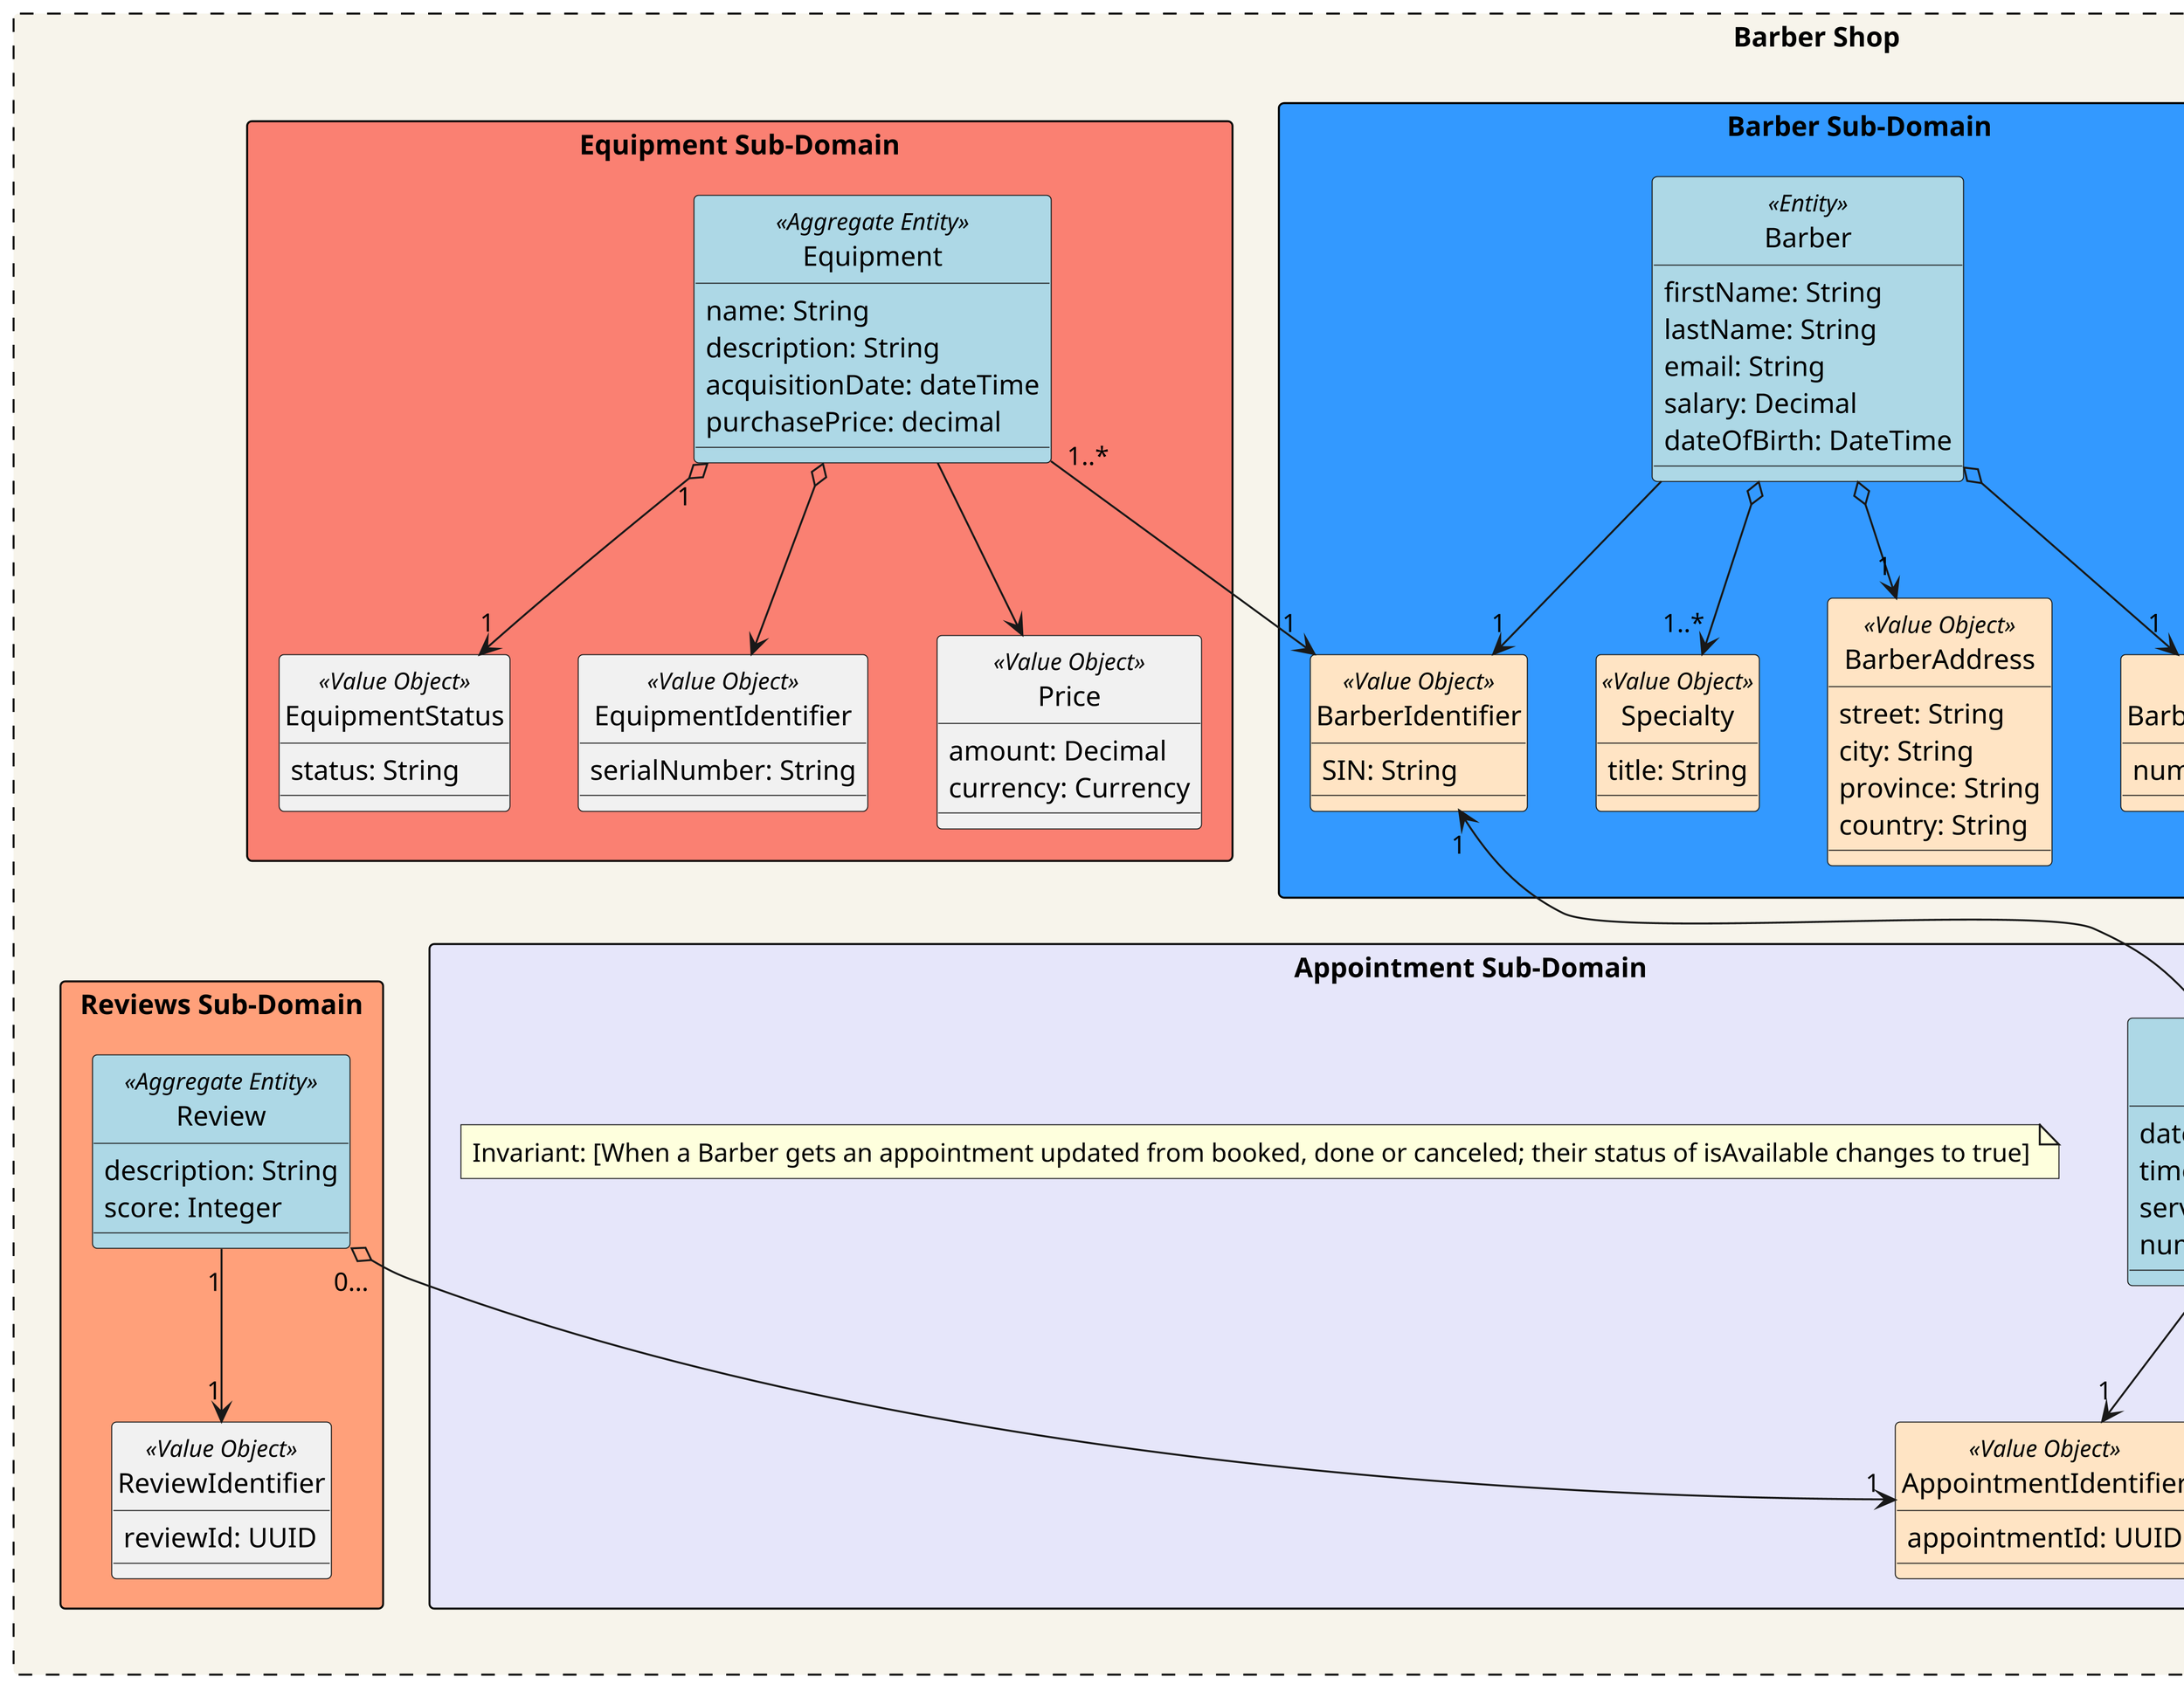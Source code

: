 @startuml
hide circle
top to bottom direction

!define ENTITY(entityName) class entityName << Entity >>
!define AGGREGATE_ENTITY(aggregateName) class aggregateName << Aggregate Entity>>
!define AGGREGATE_ROOT(aggregateRootName) class aggregateRootName << Aggregate Root >>
!define AGGREGATE_ROOT_ENTITY(aggregateRootEntityName) class aggregateRootEntityName << Aggregate Root >> << Entity >>
!define VALUE_OBJECT(valueObjectName) class valueObjectName << Value Object >>
!define DESCRIPTION(description) class description
!pragma useVerticalIf on
skinparam dpi 350
skinparam packageStyle rectangle
skinparam rectangle {
    BackgroundColor #f7f4eb
    BorderColor Black
}

rectangle "Barber Shop" as BoundedContextBarberShop #line.dashed {


Package "Barber Sub-Domain" <<Rectangle>> #3399FF{
        ENTITY(Barber) #lightblue{
            firstName: String
            lastName: String
            email: String
            salary: Decimal
            dateOfBirth: DateTime
        }
        VALUE_OBJECT(BarberIdentifier) #Bisque{
            SIN: String
        }
        VALUE_OBJECT(BarberAddress) #Bisque{
                street: String
                city: String
                province: String
                country: String
        }
        VALUE_OBJECT(BarberPhoneNumber) #Bisque {
            number: String
        }

        VALUE_OBJECT(Specialty) #Bisque {
            title: String
        }

        Barber --> "1" BarberIdentifier
        Barber o--> "1..*" Specialty
        Barber o--> "1" BarberAddress
        Barber o--> "1" BarberPhoneNumber


    }

     Package "Client Sub-Domain" <<Rectangle>> #FFCDD2{
            ENTITY(Client) #lightpink{
                firstName: String
                lastName: String
                email: String
                phoneNumber: String
            }

            VALUE_OBJECT(ClientAddress) #Bisque{
                    street: String
                    city: String
                    province: String
                    country: String
            }

            VALUE_OBJECT(ClientPhoneNumber) #Bisque {
                number: String
            }

             VALUE_OBJECT(ClientIdentifier) #Bisque{
                        clientId: UUID
                    }

            Client "1" --> "1" ClientIdentifier
            Client o--> "1" ClientAddress
            Client o--> "1" ClientPhoneNumber

     }


   Package "Appointment Sub-Domain" <<Rectangle>> #Lavender {

       AGGREGATE_ENTITY(Appointment) #lightblue {
          date: timeDate
          time: timeDate
          service: String
          numberOfPeople: Integer
       }

       VALUE_OBJECT(AppointmentIdentifier) #Bisque{
          appointmentId: UUID
       }

       VALUE_OBJECT(Service){
           type: String
       }

       Appointment --> "1" AppointmentIdentifier
       Appointment "1" o--> "1..*" Service
       Appointment *-u-> "1" BarberIdentifier
       Appointment o-u-> "1" ClientIdentifier

       note "Invariant: [When a Barber gets an appointment updated from booked, done or canceled; their status of isAvailable changes to true]" as appointmentInvariant1
   }

   Package "Payment Sub-Domain" <<Rectangle>> #LightSalmon {

      AGGREGATE_ENTITY(Receipt) #lightblue {
        description: String
        date: dateTime
        time: dateTime
      }

      VALUE_OBJECT(ReceiptIdentifier){
        receiptId: UUID
      }

      VALUE_OBJECT(PaymentMethod){
        paymentMethod: String
      }

      VALUE_OBJECT(Price){
        amount: String
        currency: Currency
      }

      Receipt o--> "1" ReceiptIdentifier
      Receipt --> "1" PaymentMethod
      Receipt o--> "1" AppointmentIdentifier
      Receipt o-->  "1" Price
   }

     Package "Equipment Sub-Domain" <<Rectangle>> #Salmon {

          AGGREGATE_ENTITY(Equipment) #lightblue {
            name: String
            description: String
            acquisitionDate: dateTime
            purchasePrice: decimal
          }

          VALUE_OBJECT(EquipmentIdentifier){
            serialNumber: String
          }

          VALUE_OBJECT(Price){
            amount: Decimal
            currency: Currency
          }

          VALUE_OBJECT(EquipmentStatus){
            status: String
          }

          Equipment o--> EquipmentIdentifier
          Equipment --> Price
          Equipment "1" o--> "1" EquipmentStatus
          Equipment "1..*" --> "1" BarberIdentifier
       }


   Package "Reviews Sub-Domain" <<Rectangle>> #LightSalmon {

         AGGREGATE_ENTITY(Review) #lightblue {
           description: String
           score: Integer
         }

         VALUE_OBJECT(ReviewIdentifier){
           reviewId: UUID
         }

         Review "0..." o--> "1" AppointmentIdentifier
         Review "1" --> "1" ReviewIdentifier
      }
}

@enduml
